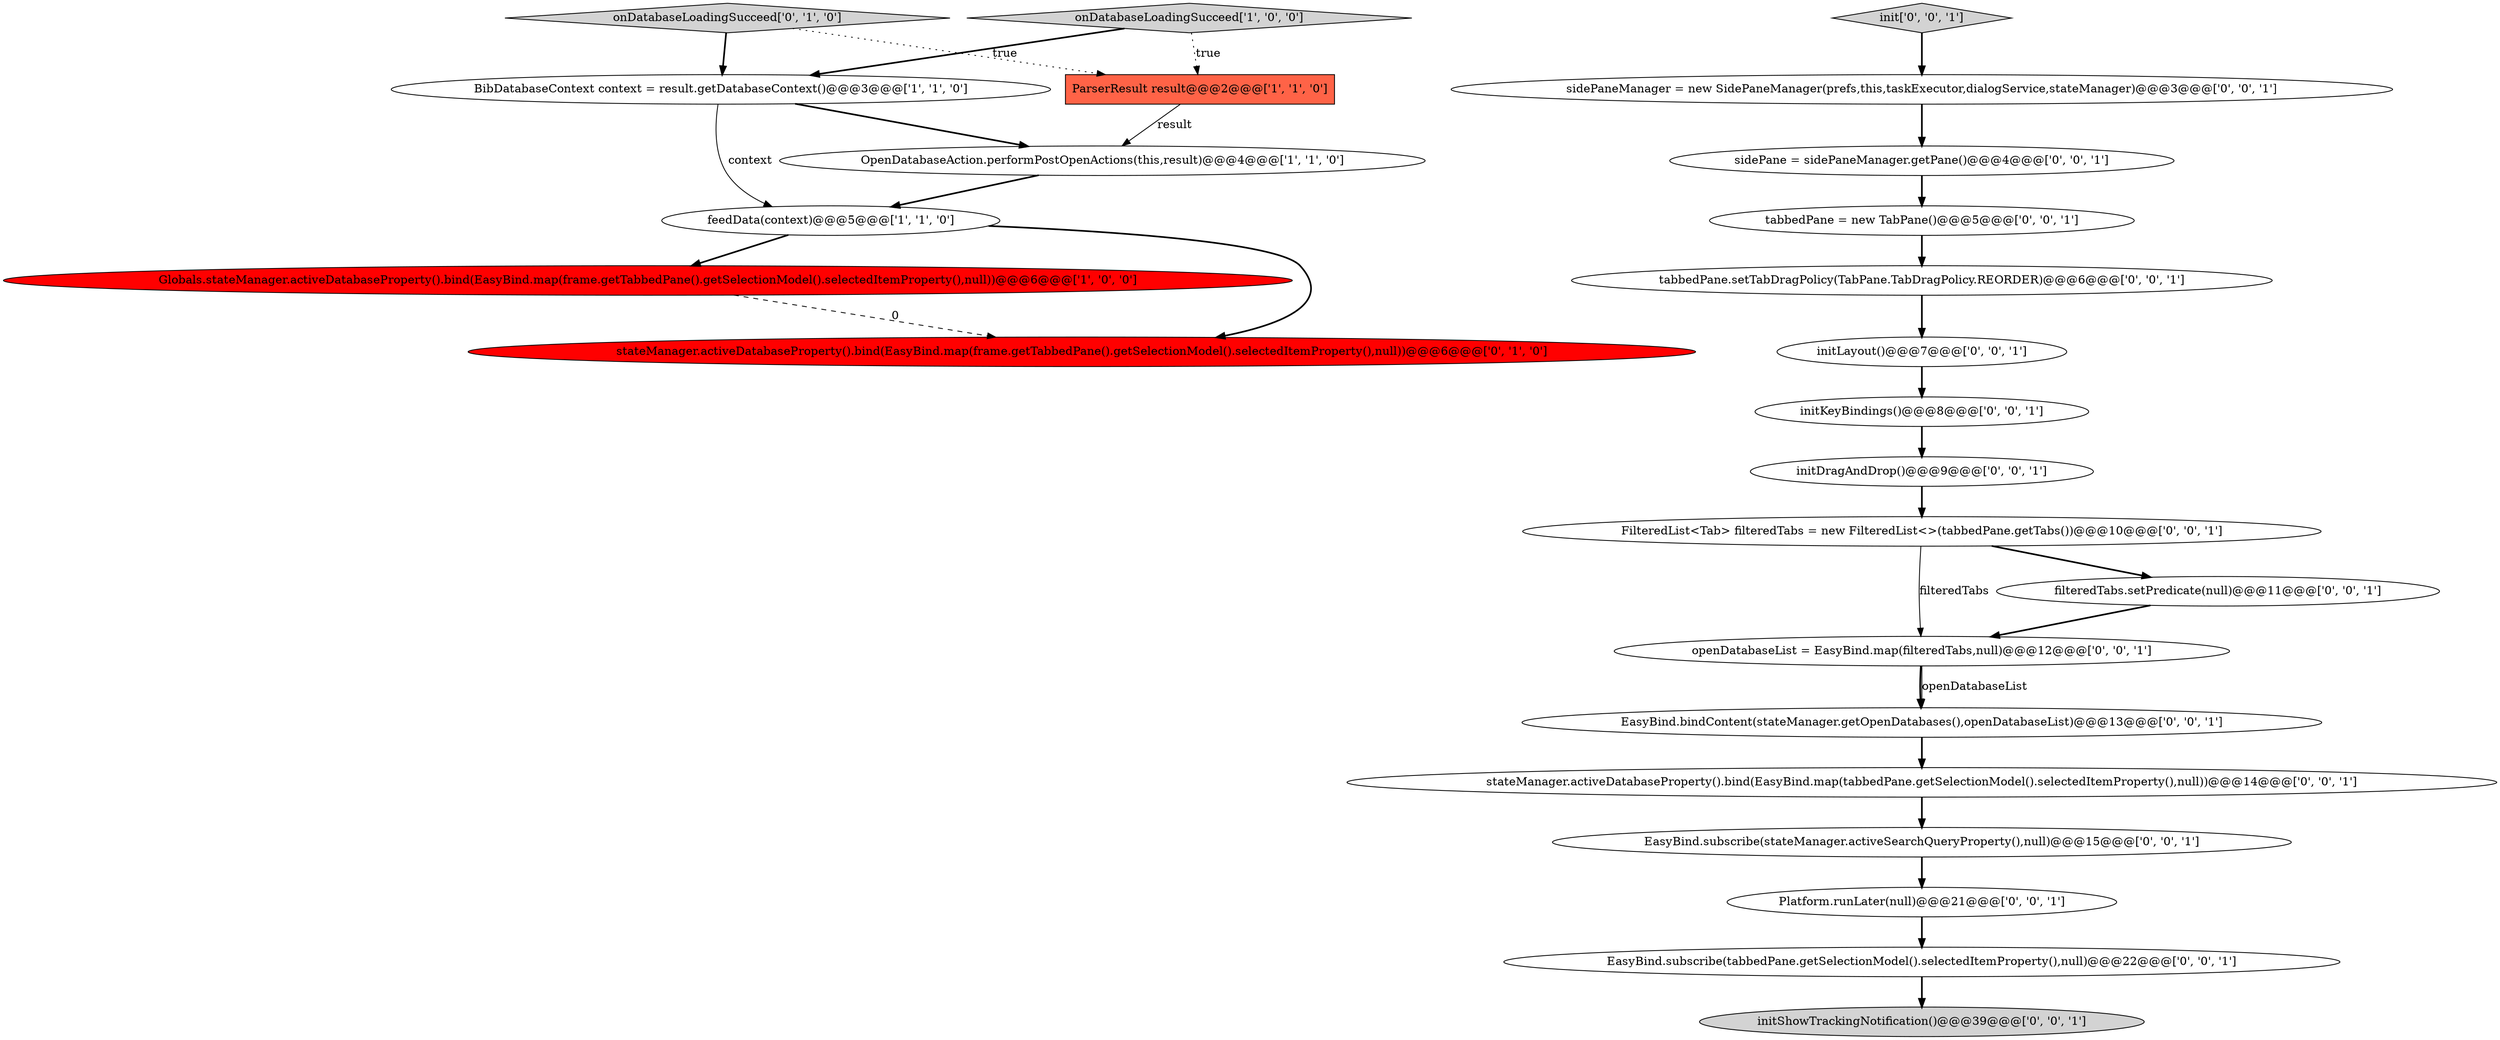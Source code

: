 digraph {
2 [style = filled, label = "ParserResult result@@@2@@@['1', '1', '0']", fillcolor = tomato, shape = box image = "AAA0AAABBB1BBB"];
6 [style = filled, label = "stateManager.activeDatabaseProperty().bind(EasyBind.map(frame.getTabbedPane().getSelectionModel().selectedItemProperty(),null))@@@6@@@['0', '1', '0']", fillcolor = red, shape = ellipse image = "AAA1AAABBB2BBB"];
11 [style = filled, label = "stateManager.activeDatabaseProperty().bind(EasyBind.map(tabbedPane.getSelectionModel().selectedItemProperty(),null))@@@14@@@['0', '0', '1']", fillcolor = white, shape = ellipse image = "AAA0AAABBB3BBB"];
16 [style = filled, label = "EasyBind.subscribe(tabbedPane.getSelectionModel().selectedItemProperty(),null)@@@22@@@['0', '0', '1']", fillcolor = white, shape = ellipse image = "AAA0AAABBB3BBB"];
12 [style = filled, label = "EasyBind.subscribe(stateManager.activeSearchQueryProperty(),null)@@@15@@@['0', '0', '1']", fillcolor = white, shape = ellipse image = "AAA0AAABBB3BBB"];
23 [style = filled, label = "tabbedPane = new TabPane()@@@5@@@['0', '0', '1']", fillcolor = white, shape = ellipse image = "AAA0AAABBB3BBB"];
1 [style = filled, label = "BibDatabaseContext context = result.getDatabaseContext()@@@3@@@['1', '1', '0']", fillcolor = white, shape = ellipse image = "AAA0AAABBB1BBB"];
7 [style = filled, label = "onDatabaseLoadingSucceed['0', '1', '0']", fillcolor = lightgray, shape = diamond image = "AAA0AAABBB2BBB"];
22 [style = filled, label = "init['0', '0', '1']", fillcolor = lightgray, shape = diamond image = "AAA0AAABBB3BBB"];
21 [style = filled, label = "initShowTrackingNotification()@@@39@@@['0', '0', '1']", fillcolor = lightgray, shape = ellipse image = "AAA0AAABBB3BBB"];
0 [style = filled, label = "OpenDatabaseAction.performPostOpenActions(this,result)@@@4@@@['1', '1', '0']", fillcolor = white, shape = ellipse image = "AAA0AAABBB1BBB"];
15 [style = filled, label = "tabbedPane.setTabDragPolicy(TabPane.TabDragPolicy.REORDER)@@@6@@@['0', '0', '1']", fillcolor = white, shape = ellipse image = "AAA0AAABBB3BBB"];
17 [style = filled, label = "initLayout()@@@7@@@['0', '0', '1']", fillcolor = white, shape = ellipse image = "AAA0AAABBB3BBB"];
4 [style = filled, label = "Globals.stateManager.activeDatabaseProperty().bind(EasyBind.map(frame.getTabbedPane().getSelectionModel().selectedItemProperty(),null))@@@6@@@['1', '0', '0']", fillcolor = red, shape = ellipse image = "AAA1AAABBB1BBB"];
10 [style = filled, label = "openDatabaseList = EasyBind.map(filteredTabs,null)@@@12@@@['0', '0', '1']", fillcolor = white, shape = ellipse image = "AAA0AAABBB3BBB"];
20 [style = filled, label = "FilteredList<Tab> filteredTabs = new FilteredList<>(tabbedPane.getTabs())@@@10@@@['0', '0', '1']", fillcolor = white, shape = ellipse image = "AAA0AAABBB3BBB"];
3 [style = filled, label = "feedData(context)@@@5@@@['1', '1', '0']", fillcolor = white, shape = ellipse image = "AAA0AAABBB1BBB"];
19 [style = filled, label = "Platform.runLater(null)@@@21@@@['0', '0', '1']", fillcolor = white, shape = ellipse image = "AAA0AAABBB3BBB"];
14 [style = filled, label = "sidePane = sidePaneManager.getPane()@@@4@@@['0', '0', '1']", fillcolor = white, shape = ellipse image = "AAA0AAABBB3BBB"];
5 [style = filled, label = "onDatabaseLoadingSucceed['1', '0', '0']", fillcolor = lightgray, shape = diamond image = "AAA0AAABBB1BBB"];
9 [style = filled, label = "filteredTabs.setPredicate(null)@@@11@@@['0', '0', '1']", fillcolor = white, shape = ellipse image = "AAA0AAABBB3BBB"];
18 [style = filled, label = "initDragAndDrop()@@@9@@@['0', '0', '1']", fillcolor = white, shape = ellipse image = "AAA0AAABBB3BBB"];
24 [style = filled, label = "initKeyBindings()@@@8@@@['0', '0', '1']", fillcolor = white, shape = ellipse image = "AAA0AAABBB3BBB"];
13 [style = filled, label = "sidePaneManager = new SidePaneManager(prefs,this,taskExecutor,dialogService,stateManager)@@@3@@@['0', '0', '1']", fillcolor = white, shape = ellipse image = "AAA0AAABBB3BBB"];
8 [style = filled, label = "EasyBind.bindContent(stateManager.getOpenDatabases(),openDatabaseList)@@@13@@@['0', '0', '1']", fillcolor = white, shape = ellipse image = "AAA0AAABBB3BBB"];
0->3 [style = bold, label=""];
7->2 [style = dotted, label="true"];
7->1 [style = bold, label=""];
2->0 [style = solid, label="result"];
20->9 [style = bold, label=""];
1->3 [style = solid, label="context"];
23->15 [style = bold, label=""];
3->6 [style = bold, label=""];
11->12 [style = bold, label=""];
1->0 [style = bold, label=""];
9->10 [style = bold, label=""];
20->10 [style = solid, label="filteredTabs"];
4->6 [style = dashed, label="0"];
24->18 [style = bold, label=""];
3->4 [style = bold, label=""];
19->16 [style = bold, label=""];
5->1 [style = bold, label=""];
18->20 [style = bold, label=""];
15->17 [style = bold, label=""];
17->24 [style = bold, label=""];
14->23 [style = bold, label=""];
10->8 [style = bold, label=""];
16->21 [style = bold, label=""];
10->8 [style = solid, label="openDatabaseList"];
12->19 [style = bold, label=""];
8->11 [style = bold, label=""];
13->14 [style = bold, label=""];
22->13 [style = bold, label=""];
5->2 [style = dotted, label="true"];
}
